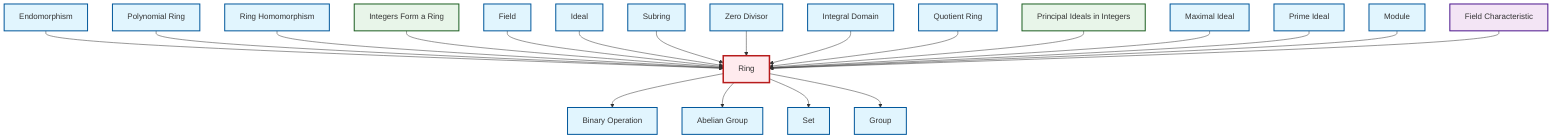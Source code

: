 graph TD
    classDef definition fill:#e1f5fe,stroke:#01579b,stroke-width:2px
    classDef theorem fill:#f3e5f5,stroke:#4a148c,stroke-width:2px
    classDef axiom fill:#fff3e0,stroke:#e65100,stroke-width:2px
    classDef example fill:#e8f5e9,stroke:#1b5e20,stroke-width:2px
    classDef current fill:#ffebee,stroke:#b71c1c,stroke-width:3px
    def-binary-operation["Binary Operation"]:::definition
    ex-principal-ideal["Principal Ideals in Integers"]:::example
    def-integral-domain["Integral Domain"]:::definition
    def-endomorphism["Endomorphism"]:::definition
    ex-integers-ring["Integers Form a Ring"]:::example
    def-maximal-ideal["Maximal Ideal"]:::definition
    def-module["Module"]:::definition
    def-abelian-group["Abelian Group"]:::definition
    def-set["Set"]:::definition
    def-subring["Subring"]:::definition
    def-quotient-ring["Quotient Ring"]:::definition
    def-ring-homomorphism["Ring Homomorphism"]:::definition
    thm-field-characteristic["Field Characteristic"]:::theorem
    def-polynomial-ring["Polynomial Ring"]:::definition
    def-ideal["Ideal"]:::definition
    def-zero-divisor["Zero Divisor"]:::definition
    def-group["Group"]:::definition
    def-ring["Ring"]:::definition
    def-prime-ideal["Prime Ideal"]:::definition
    def-field["Field"]:::definition
    def-endomorphism --> def-ring
    def-polynomial-ring --> def-ring
    def-ring-homomorphism --> def-ring
    ex-integers-ring --> def-ring
    def-field --> def-ring
    def-ideal --> def-ring
    def-subring --> def-ring
    def-ring --> def-binary-operation
    def-zero-divisor --> def-ring
    def-integral-domain --> def-ring
    def-quotient-ring --> def-ring
    def-ring --> def-abelian-group
    def-ring --> def-set
    ex-principal-ideal --> def-ring
    def-ring --> def-group
    def-maximal-ideal --> def-ring
    def-prime-ideal --> def-ring
    def-module --> def-ring
    thm-field-characteristic --> def-ring
    class def-ring current